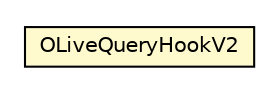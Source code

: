 #!/usr/local/bin/dot
#
# Class diagram 
# Generated by UMLGraph version R5_6-24-gf6e263 (http://www.umlgraph.org/)
#

digraph G {
	edge [fontname="Helvetica",fontsize=10,labelfontname="Helvetica",labelfontsize=10];
	node [fontname="Helvetica",fontsize=10,shape=plaintext];
	nodesep=0.25;
	ranksep=0.5;
	// com.orientechnologies.orient.core.query.live.OLiveQueryHookV2
	c4190873 [label=<<table title="com.orientechnologies.orient.core.query.live.OLiveQueryHookV2" border="0" cellborder="1" cellspacing="0" cellpadding="2" port="p" bgcolor="lemonChiffon" href="./OLiveQueryHookV2.html">
		<tr><td><table border="0" cellspacing="0" cellpadding="1">
<tr><td align="center" balign="center"> OLiveQueryHookV2 </td></tr>
		</table></td></tr>
		</table>>, URL="./OLiveQueryHookV2.html", fontname="Helvetica", fontcolor="black", fontsize=10.0];
}

